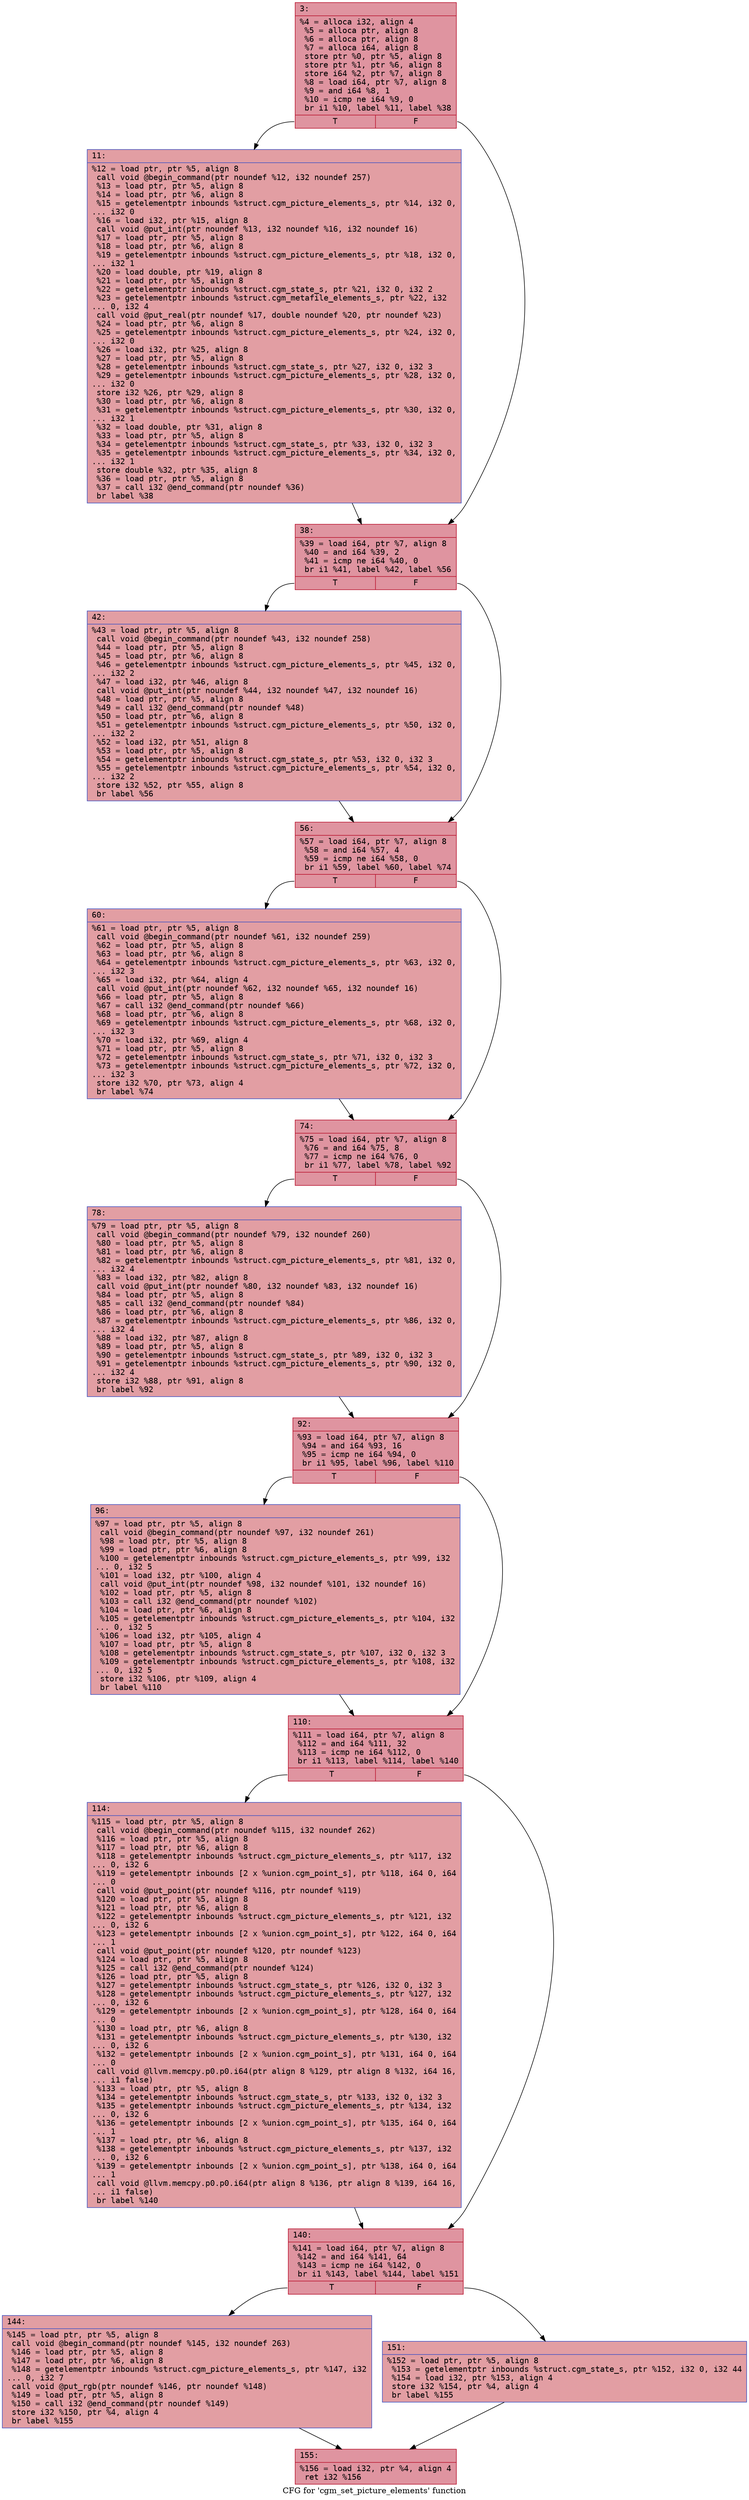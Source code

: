 digraph "CFG for 'cgm_set_picture_elements' function" {
	label="CFG for 'cgm_set_picture_elements' function";

	Node0x6000024c6940 [shape=record,color="#b70d28ff", style=filled, fillcolor="#b70d2870" fontname="Courier",label="{3:\l|  %4 = alloca i32, align 4\l  %5 = alloca ptr, align 8\l  %6 = alloca ptr, align 8\l  %7 = alloca i64, align 8\l  store ptr %0, ptr %5, align 8\l  store ptr %1, ptr %6, align 8\l  store i64 %2, ptr %7, align 8\l  %8 = load i64, ptr %7, align 8\l  %9 = and i64 %8, 1\l  %10 = icmp ne i64 %9, 0\l  br i1 %10, label %11, label %38\l|{<s0>T|<s1>F}}"];
	Node0x6000024c6940:s0 -> Node0x6000024c6990[tooltip="3 -> 11\nProbability 50.00%" ];
	Node0x6000024c6940:s1 -> Node0x6000024c69e0[tooltip="3 -> 38\nProbability 50.00%" ];
	Node0x6000024c6990 [shape=record,color="#3d50c3ff", style=filled, fillcolor="#be242e70" fontname="Courier",label="{11:\l|  %12 = load ptr, ptr %5, align 8\l  call void @begin_command(ptr noundef %12, i32 noundef 257)\l  %13 = load ptr, ptr %5, align 8\l  %14 = load ptr, ptr %6, align 8\l  %15 = getelementptr inbounds %struct.cgm_picture_elements_s, ptr %14, i32 0,\l... i32 0\l  %16 = load i32, ptr %15, align 8\l  call void @put_int(ptr noundef %13, i32 noundef %16, i32 noundef 16)\l  %17 = load ptr, ptr %5, align 8\l  %18 = load ptr, ptr %6, align 8\l  %19 = getelementptr inbounds %struct.cgm_picture_elements_s, ptr %18, i32 0,\l... i32 1\l  %20 = load double, ptr %19, align 8\l  %21 = load ptr, ptr %5, align 8\l  %22 = getelementptr inbounds %struct.cgm_state_s, ptr %21, i32 0, i32 2\l  %23 = getelementptr inbounds %struct.cgm_metafile_elements_s, ptr %22, i32\l... 0, i32 4\l  call void @put_real(ptr noundef %17, double noundef %20, ptr noundef %23)\l  %24 = load ptr, ptr %6, align 8\l  %25 = getelementptr inbounds %struct.cgm_picture_elements_s, ptr %24, i32 0,\l... i32 0\l  %26 = load i32, ptr %25, align 8\l  %27 = load ptr, ptr %5, align 8\l  %28 = getelementptr inbounds %struct.cgm_state_s, ptr %27, i32 0, i32 3\l  %29 = getelementptr inbounds %struct.cgm_picture_elements_s, ptr %28, i32 0,\l... i32 0\l  store i32 %26, ptr %29, align 8\l  %30 = load ptr, ptr %6, align 8\l  %31 = getelementptr inbounds %struct.cgm_picture_elements_s, ptr %30, i32 0,\l... i32 1\l  %32 = load double, ptr %31, align 8\l  %33 = load ptr, ptr %5, align 8\l  %34 = getelementptr inbounds %struct.cgm_state_s, ptr %33, i32 0, i32 3\l  %35 = getelementptr inbounds %struct.cgm_picture_elements_s, ptr %34, i32 0,\l... i32 1\l  store double %32, ptr %35, align 8\l  %36 = load ptr, ptr %5, align 8\l  %37 = call i32 @end_command(ptr noundef %36)\l  br label %38\l}"];
	Node0x6000024c6990 -> Node0x6000024c69e0[tooltip="11 -> 38\nProbability 100.00%" ];
	Node0x6000024c69e0 [shape=record,color="#b70d28ff", style=filled, fillcolor="#b70d2870" fontname="Courier",label="{38:\l|  %39 = load i64, ptr %7, align 8\l  %40 = and i64 %39, 2\l  %41 = icmp ne i64 %40, 0\l  br i1 %41, label %42, label %56\l|{<s0>T|<s1>F}}"];
	Node0x6000024c69e0:s0 -> Node0x6000024c6a30[tooltip="38 -> 42\nProbability 50.00%" ];
	Node0x6000024c69e0:s1 -> Node0x6000024c6a80[tooltip="38 -> 56\nProbability 50.00%" ];
	Node0x6000024c6a30 [shape=record,color="#3d50c3ff", style=filled, fillcolor="#be242e70" fontname="Courier",label="{42:\l|  %43 = load ptr, ptr %5, align 8\l  call void @begin_command(ptr noundef %43, i32 noundef 258)\l  %44 = load ptr, ptr %5, align 8\l  %45 = load ptr, ptr %6, align 8\l  %46 = getelementptr inbounds %struct.cgm_picture_elements_s, ptr %45, i32 0,\l... i32 2\l  %47 = load i32, ptr %46, align 8\l  call void @put_int(ptr noundef %44, i32 noundef %47, i32 noundef 16)\l  %48 = load ptr, ptr %5, align 8\l  %49 = call i32 @end_command(ptr noundef %48)\l  %50 = load ptr, ptr %6, align 8\l  %51 = getelementptr inbounds %struct.cgm_picture_elements_s, ptr %50, i32 0,\l... i32 2\l  %52 = load i32, ptr %51, align 8\l  %53 = load ptr, ptr %5, align 8\l  %54 = getelementptr inbounds %struct.cgm_state_s, ptr %53, i32 0, i32 3\l  %55 = getelementptr inbounds %struct.cgm_picture_elements_s, ptr %54, i32 0,\l... i32 2\l  store i32 %52, ptr %55, align 8\l  br label %56\l}"];
	Node0x6000024c6a30 -> Node0x6000024c6a80[tooltip="42 -> 56\nProbability 100.00%" ];
	Node0x6000024c6a80 [shape=record,color="#b70d28ff", style=filled, fillcolor="#b70d2870" fontname="Courier",label="{56:\l|  %57 = load i64, ptr %7, align 8\l  %58 = and i64 %57, 4\l  %59 = icmp ne i64 %58, 0\l  br i1 %59, label %60, label %74\l|{<s0>T|<s1>F}}"];
	Node0x6000024c6a80:s0 -> Node0x6000024c6ad0[tooltip="56 -> 60\nProbability 50.00%" ];
	Node0x6000024c6a80:s1 -> Node0x6000024c6b20[tooltip="56 -> 74\nProbability 50.00%" ];
	Node0x6000024c6ad0 [shape=record,color="#3d50c3ff", style=filled, fillcolor="#be242e70" fontname="Courier",label="{60:\l|  %61 = load ptr, ptr %5, align 8\l  call void @begin_command(ptr noundef %61, i32 noundef 259)\l  %62 = load ptr, ptr %5, align 8\l  %63 = load ptr, ptr %6, align 8\l  %64 = getelementptr inbounds %struct.cgm_picture_elements_s, ptr %63, i32 0,\l... i32 3\l  %65 = load i32, ptr %64, align 4\l  call void @put_int(ptr noundef %62, i32 noundef %65, i32 noundef 16)\l  %66 = load ptr, ptr %5, align 8\l  %67 = call i32 @end_command(ptr noundef %66)\l  %68 = load ptr, ptr %6, align 8\l  %69 = getelementptr inbounds %struct.cgm_picture_elements_s, ptr %68, i32 0,\l... i32 3\l  %70 = load i32, ptr %69, align 4\l  %71 = load ptr, ptr %5, align 8\l  %72 = getelementptr inbounds %struct.cgm_state_s, ptr %71, i32 0, i32 3\l  %73 = getelementptr inbounds %struct.cgm_picture_elements_s, ptr %72, i32 0,\l... i32 3\l  store i32 %70, ptr %73, align 4\l  br label %74\l}"];
	Node0x6000024c6ad0 -> Node0x6000024c6b20[tooltip="60 -> 74\nProbability 100.00%" ];
	Node0x6000024c6b20 [shape=record,color="#b70d28ff", style=filled, fillcolor="#b70d2870" fontname="Courier",label="{74:\l|  %75 = load i64, ptr %7, align 8\l  %76 = and i64 %75, 8\l  %77 = icmp ne i64 %76, 0\l  br i1 %77, label %78, label %92\l|{<s0>T|<s1>F}}"];
	Node0x6000024c6b20:s0 -> Node0x6000024c6b70[tooltip="74 -> 78\nProbability 50.00%" ];
	Node0x6000024c6b20:s1 -> Node0x6000024c6bc0[tooltip="74 -> 92\nProbability 50.00%" ];
	Node0x6000024c6b70 [shape=record,color="#3d50c3ff", style=filled, fillcolor="#be242e70" fontname="Courier",label="{78:\l|  %79 = load ptr, ptr %5, align 8\l  call void @begin_command(ptr noundef %79, i32 noundef 260)\l  %80 = load ptr, ptr %5, align 8\l  %81 = load ptr, ptr %6, align 8\l  %82 = getelementptr inbounds %struct.cgm_picture_elements_s, ptr %81, i32 0,\l... i32 4\l  %83 = load i32, ptr %82, align 8\l  call void @put_int(ptr noundef %80, i32 noundef %83, i32 noundef 16)\l  %84 = load ptr, ptr %5, align 8\l  %85 = call i32 @end_command(ptr noundef %84)\l  %86 = load ptr, ptr %6, align 8\l  %87 = getelementptr inbounds %struct.cgm_picture_elements_s, ptr %86, i32 0,\l... i32 4\l  %88 = load i32, ptr %87, align 8\l  %89 = load ptr, ptr %5, align 8\l  %90 = getelementptr inbounds %struct.cgm_state_s, ptr %89, i32 0, i32 3\l  %91 = getelementptr inbounds %struct.cgm_picture_elements_s, ptr %90, i32 0,\l... i32 4\l  store i32 %88, ptr %91, align 8\l  br label %92\l}"];
	Node0x6000024c6b70 -> Node0x6000024c6bc0[tooltip="78 -> 92\nProbability 100.00%" ];
	Node0x6000024c6bc0 [shape=record,color="#b70d28ff", style=filled, fillcolor="#b70d2870" fontname="Courier",label="{92:\l|  %93 = load i64, ptr %7, align 8\l  %94 = and i64 %93, 16\l  %95 = icmp ne i64 %94, 0\l  br i1 %95, label %96, label %110\l|{<s0>T|<s1>F}}"];
	Node0x6000024c6bc0:s0 -> Node0x6000024c6c10[tooltip="92 -> 96\nProbability 50.00%" ];
	Node0x6000024c6bc0:s1 -> Node0x6000024c6c60[tooltip="92 -> 110\nProbability 50.00%" ];
	Node0x6000024c6c10 [shape=record,color="#3d50c3ff", style=filled, fillcolor="#be242e70" fontname="Courier",label="{96:\l|  %97 = load ptr, ptr %5, align 8\l  call void @begin_command(ptr noundef %97, i32 noundef 261)\l  %98 = load ptr, ptr %5, align 8\l  %99 = load ptr, ptr %6, align 8\l  %100 = getelementptr inbounds %struct.cgm_picture_elements_s, ptr %99, i32\l... 0, i32 5\l  %101 = load i32, ptr %100, align 4\l  call void @put_int(ptr noundef %98, i32 noundef %101, i32 noundef 16)\l  %102 = load ptr, ptr %5, align 8\l  %103 = call i32 @end_command(ptr noundef %102)\l  %104 = load ptr, ptr %6, align 8\l  %105 = getelementptr inbounds %struct.cgm_picture_elements_s, ptr %104, i32\l... 0, i32 5\l  %106 = load i32, ptr %105, align 4\l  %107 = load ptr, ptr %5, align 8\l  %108 = getelementptr inbounds %struct.cgm_state_s, ptr %107, i32 0, i32 3\l  %109 = getelementptr inbounds %struct.cgm_picture_elements_s, ptr %108, i32\l... 0, i32 5\l  store i32 %106, ptr %109, align 4\l  br label %110\l}"];
	Node0x6000024c6c10 -> Node0x6000024c6c60[tooltip="96 -> 110\nProbability 100.00%" ];
	Node0x6000024c6c60 [shape=record,color="#b70d28ff", style=filled, fillcolor="#b70d2870" fontname="Courier",label="{110:\l|  %111 = load i64, ptr %7, align 8\l  %112 = and i64 %111, 32\l  %113 = icmp ne i64 %112, 0\l  br i1 %113, label %114, label %140\l|{<s0>T|<s1>F}}"];
	Node0x6000024c6c60:s0 -> Node0x6000024c6cb0[tooltip="110 -> 114\nProbability 50.00%" ];
	Node0x6000024c6c60:s1 -> Node0x6000024c6d00[tooltip="110 -> 140\nProbability 50.00%" ];
	Node0x6000024c6cb0 [shape=record,color="#3d50c3ff", style=filled, fillcolor="#be242e70" fontname="Courier",label="{114:\l|  %115 = load ptr, ptr %5, align 8\l  call void @begin_command(ptr noundef %115, i32 noundef 262)\l  %116 = load ptr, ptr %5, align 8\l  %117 = load ptr, ptr %6, align 8\l  %118 = getelementptr inbounds %struct.cgm_picture_elements_s, ptr %117, i32\l... 0, i32 6\l  %119 = getelementptr inbounds [2 x %union.cgm_point_s], ptr %118, i64 0, i64\l... 0\l  call void @put_point(ptr noundef %116, ptr noundef %119)\l  %120 = load ptr, ptr %5, align 8\l  %121 = load ptr, ptr %6, align 8\l  %122 = getelementptr inbounds %struct.cgm_picture_elements_s, ptr %121, i32\l... 0, i32 6\l  %123 = getelementptr inbounds [2 x %union.cgm_point_s], ptr %122, i64 0, i64\l... 1\l  call void @put_point(ptr noundef %120, ptr noundef %123)\l  %124 = load ptr, ptr %5, align 8\l  %125 = call i32 @end_command(ptr noundef %124)\l  %126 = load ptr, ptr %5, align 8\l  %127 = getelementptr inbounds %struct.cgm_state_s, ptr %126, i32 0, i32 3\l  %128 = getelementptr inbounds %struct.cgm_picture_elements_s, ptr %127, i32\l... 0, i32 6\l  %129 = getelementptr inbounds [2 x %union.cgm_point_s], ptr %128, i64 0, i64\l... 0\l  %130 = load ptr, ptr %6, align 8\l  %131 = getelementptr inbounds %struct.cgm_picture_elements_s, ptr %130, i32\l... 0, i32 6\l  %132 = getelementptr inbounds [2 x %union.cgm_point_s], ptr %131, i64 0, i64\l... 0\l  call void @llvm.memcpy.p0.p0.i64(ptr align 8 %129, ptr align 8 %132, i64 16,\l... i1 false)\l  %133 = load ptr, ptr %5, align 8\l  %134 = getelementptr inbounds %struct.cgm_state_s, ptr %133, i32 0, i32 3\l  %135 = getelementptr inbounds %struct.cgm_picture_elements_s, ptr %134, i32\l... 0, i32 6\l  %136 = getelementptr inbounds [2 x %union.cgm_point_s], ptr %135, i64 0, i64\l... 1\l  %137 = load ptr, ptr %6, align 8\l  %138 = getelementptr inbounds %struct.cgm_picture_elements_s, ptr %137, i32\l... 0, i32 6\l  %139 = getelementptr inbounds [2 x %union.cgm_point_s], ptr %138, i64 0, i64\l... 1\l  call void @llvm.memcpy.p0.p0.i64(ptr align 8 %136, ptr align 8 %139, i64 16,\l... i1 false)\l  br label %140\l}"];
	Node0x6000024c6cb0 -> Node0x6000024c6d00[tooltip="114 -> 140\nProbability 100.00%" ];
	Node0x6000024c6d00 [shape=record,color="#b70d28ff", style=filled, fillcolor="#b70d2870" fontname="Courier",label="{140:\l|  %141 = load i64, ptr %7, align 8\l  %142 = and i64 %141, 64\l  %143 = icmp ne i64 %142, 0\l  br i1 %143, label %144, label %151\l|{<s0>T|<s1>F}}"];
	Node0x6000024c6d00:s0 -> Node0x6000024c6d50[tooltip="140 -> 144\nProbability 50.00%" ];
	Node0x6000024c6d00:s1 -> Node0x6000024c6da0[tooltip="140 -> 151\nProbability 50.00%" ];
	Node0x6000024c6d50 [shape=record,color="#3d50c3ff", style=filled, fillcolor="#be242e70" fontname="Courier",label="{144:\l|  %145 = load ptr, ptr %5, align 8\l  call void @begin_command(ptr noundef %145, i32 noundef 263)\l  %146 = load ptr, ptr %5, align 8\l  %147 = load ptr, ptr %6, align 8\l  %148 = getelementptr inbounds %struct.cgm_picture_elements_s, ptr %147, i32\l... 0, i32 7\l  call void @put_rgb(ptr noundef %146, ptr noundef %148)\l  %149 = load ptr, ptr %5, align 8\l  %150 = call i32 @end_command(ptr noundef %149)\l  store i32 %150, ptr %4, align 4\l  br label %155\l}"];
	Node0x6000024c6d50 -> Node0x6000024c6df0[tooltip="144 -> 155\nProbability 100.00%" ];
	Node0x6000024c6da0 [shape=record,color="#3d50c3ff", style=filled, fillcolor="#be242e70" fontname="Courier",label="{151:\l|  %152 = load ptr, ptr %5, align 8\l  %153 = getelementptr inbounds %struct.cgm_state_s, ptr %152, i32 0, i32 44\l  %154 = load i32, ptr %153, align 4\l  store i32 %154, ptr %4, align 4\l  br label %155\l}"];
	Node0x6000024c6da0 -> Node0x6000024c6df0[tooltip="151 -> 155\nProbability 100.00%" ];
	Node0x6000024c6df0 [shape=record,color="#b70d28ff", style=filled, fillcolor="#b70d2870" fontname="Courier",label="{155:\l|  %156 = load i32, ptr %4, align 4\l  ret i32 %156\l}"];
}
